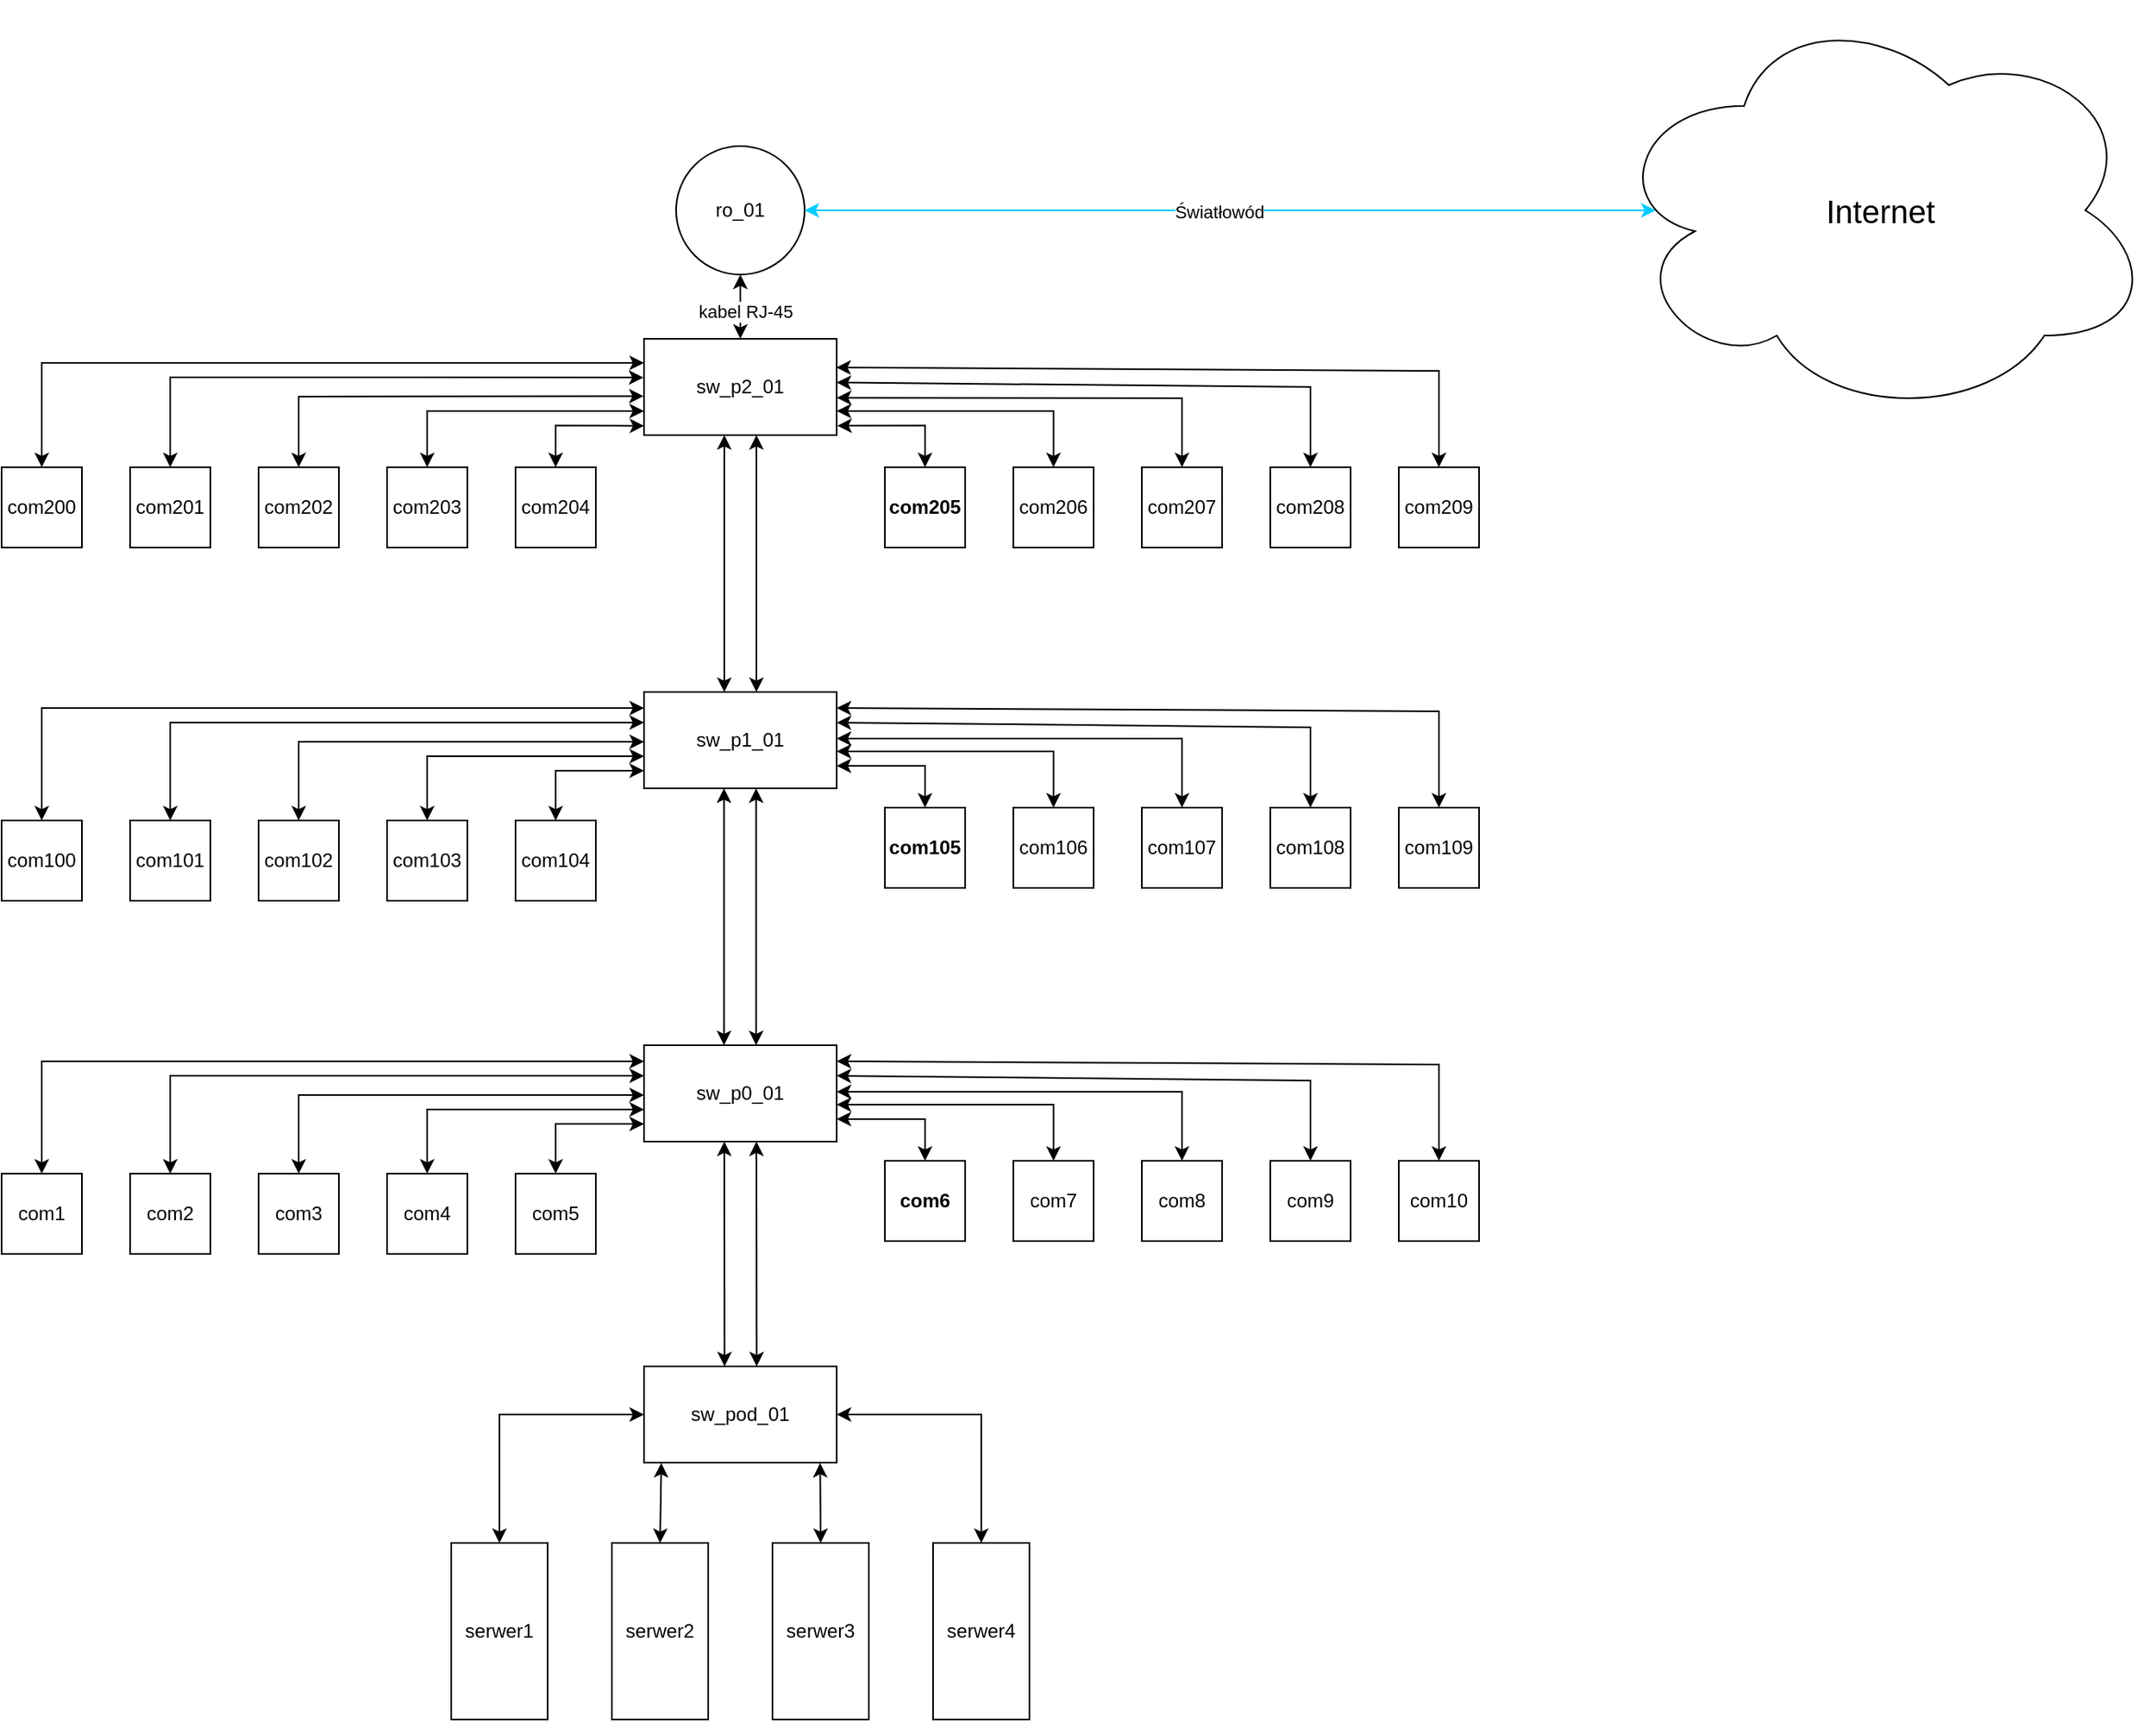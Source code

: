 <mxfile version="22.1.0" type="github">
  <diagram name="Strona-1" id="-qNimi1rRFu84z_x32jF">
    <mxGraphModel dx="3447" dy="988" grid="1" gridSize="10" guides="1" tooltips="1" connect="1" arrows="1" fold="1" page="1" pageScale="1" pageWidth="1654" pageHeight="1169" math="0" shadow="0">
      <root>
        <mxCell id="0" />
        <mxCell id="1" parent="0" />
        <mxCell id="Sq6BDrDwM5FwB20v1xCq-422" value="ro_01" style="ellipse;whiteSpace=wrap;html=1;aspect=fixed;" vertex="1" parent="1">
          <mxGeometry x="-1050" y="120" width="80" height="80" as="geometry" />
        </mxCell>
        <mxCell id="Sq6BDrDwM5FwB20v1xCq-424" value="sw_p2_01" style="rounded=0;whiteSpace=wrap;html=1;" vertex="1" parent="1">
          <mxGeometry x="-1070" y="240" width="120" height="60" as="geometry" />
        </mxCell>
        <mxCell id="Sq6BDrDwM5FwB20v1xCq-425" value="sw_p1_01" style="rounded=0;whiteSpace=wrap;html=1;" vertex="1" parent="1">
          <mxGeometry x="-1070" y="460" width="120" height="60" as="geometry" />
        </mxCell>
        <mxCell id="Sq6BDrDwM5FwB20v1xCq-426" value="sw_p0_01" style="rounded=0;whiteSpace=wrap;html=1;" vertex="1" parent="1">
          <mxGeometry x="-1070" y="680" width="120" height="60" as="geometry" />
        </mxCell>
        <mxCell id="Sq6BDrDwM5FwB20v1xCq-427" value="sw_pod_01" style="rounded=0;whiteSpace=wrap;html=1;" vertex="1" parent="1">
          <mxGeometry x="-1070" y="880" width="120" height="60" as="geometry" />
        </mxCell>
        <mxCell id="Sq6BDrDwM5FwB20v1xCq-431" value="" style="endArrow=classic;startArrow=classic;html=1;rounded=0;entryX=0.5;entryY=1;entryDx=0;entryDy=0;" edge="1" parent="1" target="Sq6BDrDwM5FwB20v1xCq-422">
          <mxGeometry width="50" height="50" relative="1" as="geometry">
            <mxPoint x="-1010" y="240" as="sourcePoint" />
            <mxPoint x="-960" y="190" as="targetPoint" />
          </mxGeometry>
        </mxCell>
        <mxCell id="Sq6BDrDwM5FwB20v1xCq-516" value="kabel RJ-45" style="edgeLabel;html=1;align=center;verticalAlign=middle;resizable=0;points=[];" vertex="1" connectable="0" parent="Sq6BDrDwM5FwB20v1xCq-431">
          <mxGeometry x="-0.163" y="-3" relative="1" as="geometry">
            <mxPoint y="-1" as="offset" />
          </mxGeometry>
        </mxCell>
        <mxCell id="Sq6BDrDwM5FwB20v1xCq-435" value="" style="endArrow=classic;startArrow=classic;html=1;rounded=0;entryX=0.5;entryY=1;entryDx=0;entryDy=0;" edge="1" parent="1">
          <mxGeometry width="50" height="50" relative="1" as="geometry">
            <mxPoint x="-1019.83" y="880" as="sourcePoint" />
            <mxPoint x="-1020" y="740" as="targetPoint" />
          </mxGeometry>
        </mxCell>
        <mxCell id="Sq6BDrDwM5FwB20v1xCq-436" value="com204" style="whiteSpace=wrap;html=1;aspect=fixed;" vertex="1" parent="1">
          <mxGeometry x="-1150" y="320" width="50" height="50" as="geometry" />
        </mxCell>
        <mxCell id="Sq6BDrDwM5FwB20v1xCq-437" value="com202" style="whiteSpace=wrap;html=1;aspect=fixed;" vertex="1" parent="1">
          <mxGeometry x="-1310" y="320" width="50" height="50" as="geometry" />
        </mxCell>
        <mxCell id="Sq6BDrDwM5FwB20v1xCq-438" value="com203" style="whiteSpace=wrap;html=1;aspect=fixed;" vertex="1" parent="1">
          <mxGeometry x="-1230" y="320" width="50" height="50" as="geometry" />
        </mxCell>
        <mxCell id="Sq6BDrDwM5FwB20v1xCq-439" value="com201" style="whiteSpace=wrap;html=1;aspect=fixed;" vertex="1" parent="1">
          <mxGeometry x="-1390" y="320" width="50" height="50" as="geometry" />
        </mxCell>
        <mxCell id="Sq6BDrDwM5FwB20v1xCq-440" value="com200" style="whiteSpace=wrap;html=1;aspect=fixed;" vertex="1" parent="1">
          <mxGeometry x="-1470" y="320" width="50" height="50" as="geometry" />
        </mxCell>
        <mxCell id="Sq6BDrDwM5FwB20v1xCq-441" value="com205" style="whiteSpace=wrap;html=1;aspect=fixed;fontStyle=1" vertex="1" parent="1">
          <mxGeometry x="-920" y="320" width="50" height="50" as="geometry" />
        </mxCell>
        <mxCell id="Sq6BDrDwM5FwB20v1xCq-442" value="com206" style="whiteSpace=wrap;html=1;aspect=fixed;" vertex="1" parent="1">
          <mxGeometry x="-840" y="320" width="50" height="50" as="geometry" />
        </mxCell>
        <mxCell id="Sq6BDrDwM5FwB20v1xCq-443" value="com207" style="whiteSpace=wrap;html=1;aspect=fixed;" vertex="1" parent="1">
          <mxGeometry x="-760" y="320" width="50" height="50" as="geometry" />
        </mxCell>
        <mxCell id="Sq6BDrDwM5FwB20v1xCq-444" value="com208" style="whiteSpace=wrap;html=1;aspect=fixed;" vertex="1" parent="1">
          <mxGeometry x="-680" y="320" width="50" height="50" as="geometry" />
        </mxCell>
        <mxCell id="Sq6BDrDwM5FwB20v1xCq-445" value="com209" style="whiteSpace=wrap;html=1;aspect=fixed;" vertex="1" parent="1">
          <mxGeometry x="-600" y="320" width="50" height="50" as="geometry" />
        </mxCell>
        <mxCell id="Sq6BDrDwM5FwB20v1xCq-446" value="" style="endArrow=classic;startArrow=classic;html=1;rounded=0;exitX=0.5;exitY=0;exitDx=0;exitDy=0;entryX=0.001;entryY=0.904;entryDx=0;entryDy=0;entryPerimeter=0;" edge="1" parent="1" source="Sq6BDrDwM5FwB20v1xCq-436" target="Sq6BDrDwM5FwB20v1xCq-424">
          <mxGeometry width="50" height="50" relative="1" as="geometry">
            <mxPoint x="-1070" y="340" as="sourcePoint" />
            <mxPoint x="-1020" y="290" as="targetPoint" />
            <Array as="points">
              <mxPoint x="-1125" y="294" />
            </Array>
          </mxGeometry>
        </mxCell>
        <mxCell id="Sq6BDrDwM5FwB20v1xCq-447" value="" style="endArrow=classic;startArrow=classic;html=1;rounded=0;exitX=0.5;exitY=0;exitDx=0;exitDy=0;entryX=0;entryY=0.75;entryDx=0;entryDy=0;" edge="1" parent="1" source="Sq6BDrDwM5FwB20v1xCq-438" target="Sq6BDrDwM5FwB20v1xCq-424">
          <mxGeometry width="50" height="50" relative="1" as="geometry">
            <mxPoint x="-1070" y="340" as="sourcePoint" />
            <mxPoint x="-1020" y="290" as="targetPoint" />
            <Array as="points">
              <mxPoint x="-1205" y="285" />
            </Array>
          </mxGeometry>
        </mxCell>
        <mxCell id="Sq6BDrDwM5FwB20v1xCq-448" value="" style="endArrow=classic;startArrow=classic;html=1;rounded=0;entryX=-0.002;entryY=0.595;entryDx=0;entryDy=0;entryPerimeter=0;exitX=0.5;exitY=0;exitDx=0;exitDy=0;" edge="1" parent="1" source="Sq6BDrDwM5FwB20v1xCq-437" target="Sq6BDrDwM5FwB20v1xCq-424">
          <mxGeometry width="50" height="50" relative="1" as="geometry">
            <mxPoint x="-1240" y="330" as="sourcePoint" />
            <mxPoint x="-1190" y="280" as="targetPoint" />
            <Array as="points">
              <mxPoint x="-1285" y="276" />
            </Array>
          </mxGeometry>
        </mxCell>
        <mxCell id="Sq6BDrDwM5FwB20v1xCq-449" value="" style="endArrow=classic;startArrow=classic;html=1;rounded=0;exitX=0.5;exitY=0;exitDx=0;exitDy=0;entryX=-0.003;entryY=0.402;entryDx=0;entryDy=0;entryPerimeter=0;" edge="1" parent="1" source="Sq6BDrDwM5FwB20v1xCq-439" target="Sq6BDrDwM5FwB20v1xCq-424">
          <mxGeometry width="50" height="50" relative="1" as="geometry">
            <mxPoint x="-1290" y="300" as="sourcePoint" />
            <mxPoint x="-1240" y="250" as="targetPoint" />
            <Array as="points">
              <mxPoint x="-1365" y="264" />
            </Array>
          </mxGeometry>
        </mxCell>
        <mxCell id="Sq6BDrDwM5FwB20v1xCq-450" value="" style="endArrow=classic;startArrow=classic;html=1;rounded=0;exitX=0.5;exitY=0;exitDx=0;exitDy=0;entryX=0;entryY=0.25;entryDx=0;entryDy=0;" edge="1" parent="1" source="Sq6BDrDwM5FwB20v1xCq-440" target="Sq6BDrDwM5FwB20v1xCq-424">
          <mxGeometry width="50" height="50" relative="1" as="geometry">
            <mxPoint x="-1330" y="310" as="sourcePoint" />
            <mxPoint x="-1280" y="260" as="targetPoint" />
            <Array as="points">
              <mxPoint x="-1445" y="255" />
            </Array>
          </mxGeometry>
        </mxCell>
        <mxCell id="Sq6BDrDwM5FwB20v1xCq-451" value="" style="endArrow=classic;startArrow=classic;html=1;rounded=0;exitX=0.5;exitY=0;exitDx=0;exitDy=0;entryX=1.003;entryY=0.903;entryDx=0;entryDy=0;entryPerimeter=0;" edge="1" parent="1" source="Sq6BDrDwM5FwB20v1xCq-441" target="Sq6BDrDwM5FwB20v1xCq-424">
          <mxGeometry width="50" height="50" relative="1" as="geometry">
            <mxPoint x="-940" y="290" as="sourcePoint" />
            <mxPoint x="-890" y="240" as="targetPoint" />
            <Array as="points">
              <mxPoint x="-895" y="294" />
            </Array>
          </mxGeometry>
        </mxCell>
        <mxCell id="Sq6BDrDwM5FwB20v1xCq-452" value="" style="endArrow=classic;startArrow=classic;html=1;rounded=0;entryX=0.5;entryY=0;entryDx=0;entryDy=0;exitX=1;exitY=0.75;exitDx=0;exitDy=0;" edge="1" parent="1" source="Sq6BDrDwM5FwB20v1xCq-424" target="Sq6BDrDwM5FwB20v1xCq-442">
          <mxGeometry width="50" height="50" relative="1" as="geometry">
            <mxPoint x="-920" y="330" as="sourcePoint" />
            <mxPoint x="-870" y="280" as="targetPoint" />
            <Array as="points">
              <mxPoint x="-815" y="285" />
            </Array>
          </mxGeometry>
        </mxCell>
        <mxCell id="Sq6BDrDwM5FwB20v1xCq-453" value="" style="endArrow=classic;startArrow=classic;html=1;rounded=0;exitX=0.5;exitY=0;exitDx=0;exitDy=0;entryX=1.001;entryY=0.612;entryDx=0;entryDy=0;entryPerimeter=0;" edge="1" parent="1" source="Sq6BDrDwM5FwB20v1xCq-443" target="Sq6BDrDwM5FwB20v1xCq-424">
          <mxGeometry width="50" height="50" relative="1" as="geometry">
            <mxPoint x="-830" y="320" as="sourcePoint" />
            <mxPoint x="-780" y="270" as="targetPoint" />
            <Array as="points">
              <mxPoint x="-735" y="277" />
            </Array>
          </mxGeometry>
        </mxCell>
        <mxCell id="Sq6BDrDwM5FwB20v1xCq-454" value="" style="endArrow=classic;startArrow=classic;html=1;rounded=0;entryX=0.5;entryY=0;entryDx=0;entryDy=0;exitX=1;exitY=0.454;exitDx=0;exitDy=0;exitPerimeter=0;" edge="1" parent="1" source="Sq6BDrDwM5FwB20v1xCq-424" target="Sq6BDrDwM5FwB20v1xCq-444">
          <mxGeometry width="50" height="50" relative="1" as="geometry">
            <mxPoint x="-810" y="320" as="sourcePoint" />
            <mxPoint x="-760" y="270" as="targetPoint" />
            <Array as="points">
              <mxPoint x="-655" y="270" />
            </Array>
          </mxGeometry>
        </mxCell>
        <mxCell id="Sq6BDrDwM5FwB20v1xCq-455" value="" style="endArrow=classic;startArrow=classic;html=1;rounded=0;entryX=0.5;entryY=0;entryDx=0;entryDy=0;exitX=0.998;exitY=0.297;exitDx=0;exitDy=0;exitPerimeter=0;" edge="1" parent="1" source="Sq6BDrDwM5FwB20v1xCq-424" target="Sq6BDrDwM5FwB20v1xCq-445">
          <mxGeometry width="50" height="50" relative="1" as="geometry">
            <mxPoint x="-690" y="320" as="sourcePoint" />
            <mxPoint x="-640" y="270" as="targetPoint" />
            <Array as="points">
              <mxPoint x="-575" y="260" />
            </Array>
          </mxGeometry>
        </mxCell>
        <mxCell id="Sq6BDrDwM5FwB20v1xCq-456" value="com104" style="whiteSpace=wrap;html=1;aspect=fixed;" vertex="1" parent="1">
          <mxGeometry x="-1150" y="540" width="50" height="50" as="geometry" />
        </mxCell>
        <mxCell id="Sq6BDrDwM5FwB20v1xCq-457" value="com102" style="whiteSpace=wrap;html=1;aspect=fixed;" vertex="1" parent="1">
          <mxGeometry x="-1310" y="540" width="50" height="50" as="geometry" />
        </mxCell>
        <mxCell id="Sq6BDrDwM5FwB20v1xCq-458" value="&lt;p style=&quot;line-height: 120%;&quot;&gt;com103&lt;/p&gt;" style="whiteSpace=wrap;html=1;aspect=fixed;" vertex="1" parent="1">
          <mxGeometry x="-1230" y="540" width="50" height="50" as="geometry" />
        </mxCell>
        <mxCell id="Sq6BDrDwM5FwB20v1xCq-459" value="com101" style="whiteSpace=wrap;html=1;aspect=fixed;" vertex="1" parent="1">
          <mxGeometry x="-1390" y="540" width="50" height="50" as="geometry" />
        </mxCell>
        <mxCell id="Sq6BDrDwM5FwB20v1xCq-460" value="com100" style="whiteSpace=wrap;html=1;aspect=fixed;" vertex="1" parent="1">
          <mxGeometry x="-1470" y="540" width="50" height="50" as="geometry" />
        </mxCell>
        <mxCell id="Sq6BDrDwM5FwB20v1xCq-461" value="" style="endArrow=classic;startArrow=classic;html=1;rounded=0;exitX=0.5;exitY=0;exitDx=0;exitDy=0;entryX=0.001;entryY=0.904;entryDx=0;entryDy=0;entryPerimeter=0;" edge="1" parent="1" source="Sq6BDrDwM5FwB20v1xCq-456">
          <mxGeometry width="50" height="50" relative="1" as="geometry">
            <mxPoint x="-1125" y="535" as="sourcePoint" />
            <mxPoint x="-1070" y="509" as="targetPoint" />
            <Array as="points">
              <mxPoint x="-1125" y="509" />
            </Array>
          </mxGeometry>
        </mxCell>
        <mxCell id="Sq6BDrDwM5FwB20v1xCq-462" value="" style="endArrow=classic;startArrow=classic;html=1;rounded=0;exitX=0.5;exitY=0;exitDx=0;exitDy=0;entryX=0;entryY=0.75;entryDx=0;entryDy=0;" edge="1" parent="1" source="Sq6BDrDwM5FwB20v1xCq-458">
          <mxGeometry width="50" height="50" relative="1" as="geometry">
            <mxPoint x="-1205" y="535" as="sourcePoint" />
            <mxPoint x="-1070" y="500" as="targetPoint" />
            <Array as="points">
              <mxPoint x="-1205" y="500" />
            </Array>
          </mxGeometry>
        </mxCell>
        <mxCell id="Sq6BDrDwM5FwB20v1xCq-463" value="" style="endArrow=classic;startArrow=classic;html=1;rounded=0;entryX=-0.002;entryY=0.595;entryDx=0;entryDy=0;entryPerimeter=0;exitX=0.5;exitY=0;exitDx=0;exitDy=0;" edge="1" parent="1" source="Sq6BDrDwM5FwB20v1xCq-457">
          <mxGeometry width="50" height="50" relative="1" as="geometry">
            <mxPoint x="-1285" y="535" as="sourcePoint" />
            <mxPoint x="-1070" y="491" as="targetPoint" />
            <Array as="points">
              <mxPoint x="-1285" y="491" />
            </Array>
          </mxGeometry>
        </mxCell>
        <mxCell id="Sq6BDrDwM5FwB20v1xCq-464" value="" style="endArrow=classic;startArrow=classic;html=1;rounded=0;exitX=0.5;exitY=0;exitDx=0;exitDy=0;entryX=-0.003;entryY=0.402;entryDx=0;entryDy=0;entryPerimeter=0;" edge="1" parent="1" source="Sq6BDrDwM5FwB20v1xCq-459">
          <mxGeometry width="50" height="50" relative="1" as="geometry">
            <mxPoint x="-1365" y="535" as="sourcePoint" />
            <mxPoint x="-1070" y="479" as="targetPoint" />
            <Array as="points">
              <mxPoint x="-1365" y="479" />
            </Array>
          </mxGeometry>
        </mxCell>
        <mxCell id="Sq6BDrDwM5FwB20v1xCq-465" value="" style="endArrow=classic;startArrow=classic;html=1;rounded=0;exitX=0.5;exitY=0;exitDx=0;exitDy=0;entryX=0;entryY=0.25;entryDx=0;entryDy=0;" edge="1" parent="1" source="Sq6BDrDwM5FwB20v1xCq-460">
          <mxGeometry width="50" height="50" relative="1" as="geometry">
            <mxPoint x="-1445" y="535" as="sourcePoint" />
            <mxPoint x="-1070" y="470" as="targetPoint" />
            <Array as="points">
              <mxPoint x="-1445" y="470" />
            </Array>
          </mxGeometry>
        </mxCell>
        <mxCell id="Sq6BDrDwM5FwB20v1xCq-466" value="com105" style="whiteSpace=wrap;html=1;aspect=fixed;fontStyle=1" vertex="1" parent="1">
          <mxGeometry x="-920" y="532" width="50" height="50" as="geometry" />
        </mxCell>
        <mxCell id="Sq6BDrDwM5FwB20v1xCq-467" value="com106" style="whiteSpace=wrap;html=1;aspect=fixed;" vertex="1" parent="1">
          <mxGeometry x="-840" y="532" width="50" height="50" as="geometry" />
        </mxCell>
        <mxCell id="Sq6BDrDwM5FwB20v1xCq-468" value="com107" style="whiteSpace=wrap;html=1;aspect=fixed;" vertex="1" parent="1">
          <mxGeometry x="-760" y="532" width="50" height="50" as="geometry" />
        </mxCell>
        <mxCell id="Sq6BDrDwM5FwB20v1xCq-469" value="com108" style="whiteSpace=wrap;html=1;aspect=fixed;" vertex="1" parent="1">
          <mxGeometry x="-680" y="532" width="50" height="50" as="geometry" />
        </mxCell>
        <mxCell id="Sq6BDrDwM5FwB20v1xCq-470" value="com109" style="whiteSpace=wrap;html=1;aspect=fixed;" vertex="1" parent="1">
          <mxGeometry x="-600" y="532" width="50" height="50" as="geometry" />
        </mxCell>
        <mxCell id="Sq6BDrDwM5FwB20v1xCq-471" value="" style="endArrow=classic;startArrow=classic;html=1;rounded=0;exitX=0.5;exitY=0;exitDx=0;exitDy=0;entryX=1.003;entryY=0.903;entryDx=0;entryDy=0;entryPerimeter=0;" edge="1" parent="1" source="Sq6BDrDwM5FwB20v1xCq-466">
          <mxGeometry width="50" height="50" relative="1" as="geometry">
            <mxPoint x="-940" y="502" as="sourcePoint" />
            <mxPoint x="-950" y="506" as="targetPoint" />
            <Array as="points">
              <mxPoint x="-895" y="506" />
            </Array>
          </mxGeometry>
        </mxCell>
        <mxCell id="Sq6BDrDwM5FwB20v1xCq-472" value="" style="endArrow=classic;startArrow=classic;html=1;rounded=0;entryX=0.5;entryY=0;entryDx=0;entryDy=0;exitX=1;exitY=0.75;exitDx=0;exitDy=0;" edge="1" parent="1" target="Sq6BDrDwM5FwB20v1xCq-467">
          <mxGeometry width="50" height="50" relative="1" as="geometry">
            <mxPoint x="-950" y="497" as="sourcePoint" />
            <mxPoint x="-870" y="492" as="targetPoint" />
            <Array as="points">
              <mxPoint x="-815" y="497" />
            </Array>
          </mxGeometry>
        </mxCell>
        <mxCell id="Sq6BDrDwM5FwB20v1xCq-473" value="" style="endArrow=classic;startArrow=classic;html=1;rounded=0;exitX=0.5;exitY=0;exitDx=0;exitDy=0;entryX=1.001;entryY=0.612;entryDx=0;entryDy=0;entryPerimeter=0;" edge="1" parent="1" source="Sq6BDrDwM5FwB20v1xCq-468">
          <mxGeometry width="50" height="50" relative="1" as="geometry">
            <mxPoint x="-830" y="532" as="sourcePoint" />
            <mxPoint x="-950" y="489" as="targetPoint" />
            <Array as="points">
              <mxPoint x="-735" y="489" />
            </Array>
          </mxGeometry>
        </mxCell>
        <mxCell id="Sq6BDrDwM5FwB20v1xCq-474" value="" style="endArrow=classic;startArrow=classic;html=1;rounded=0;entryX=0.5;entryY=0;entryDx=0;entryDy=0;exitX=1;exitY=0.317;exitDx=0;exitDy=0;exitPerimeter=0;" edge="1" parent="1" target="Sq6BDrDwM5FwB20v1xCq-469" source="Sq6BDrDwM5FwB20v1xCq-425">
          <mxGeometry width="50" height="50" relative="1" as="geometry">
            <mxPoint x="-949" y="479" as="sourcePoint" />
            <mxPoint x="-760" y="482" as="targetPoint" />
            <Array as="points">
              <mxPoint x="-655" y="482" />
            </Array>
          </mxGeometry>
        </mxCell>
        <mxCell id="Sq6BDrDwM5FwB20v1xCq-475" value="" style="endArrow=classic;startArrow=classic;html=1;rounded=0;entryX=0.5;entryY=0;entryDx=0;entryDy=0;exitX=0.998;exitY=0.297;exitDx=0;exitDy=0;exitPerimeter=0;" edge="1" parent="1" target="Sq6BDrDwM5FwB20v1xCq-470">
          <mxGeometry width="50" height="50" relative="1" as="geometry">
            <mxPoint x="-950" y="470" as="sourcePoint" />
            <mxPoint x="-640" y="482" as="targetPoint" />
            <Array as="points">
              <mxPoint x="-575" y="472" />
            </Array>
          </mxGeometry>
        </mxCell>
        <mxCell id="Sq6BDrDwM5FwB20v1xCq-476" value="com5" style="whiteSpace=wrap;html=1;aspect=fixed;" vertex="1" parent="1">
          <mxGeometry x="-1150" y="760" width="50" height="50" as="geometry" />
        </mxCell>
        <mxCell id="Sq6BDrDwM5FwB20v1xCq-477" value="com3" style="whiteSpace=wrap;html=1;aspect=fixed;" vertex="1" parent="1">
          <mxGeometry x="-1310" y="760" width="50" height="50" as="geometry" />
        </mxCell>
        <mxCell id="Sq6BDrDwM5FwB20v1xCq-478" value="com4" style="whiteSpace=wrap;html=1;aspect=fixed;" vertex="1" parent="1">
          <mxGeometry x="-1230" y="760" width="50" height="50" as="geometry" />
        </mxCell>
        <mxCell id="Sq6BDrDwM5FwB20v1xCq-479" value="com2" style="whiteSpace=wrap;html=1;aspect=fixed;" vertex="1" parent="1">
          <mxGeometry x="-1390" y="760" width="50" height="50" as="geometry" />
        </mxCell>
        <mxCell id="Sq6BDrDwM5FwB20v1xCq-480" value="com1" style="whiteSpace=wrap;html=1;aspect=fixed;" vertex="1" parent="1">
          <mxGeometry x="-1470" y="760" width="50" height="50" as="geometry" />
        </mxCell>
        <mxCell id="Sq6BDrDwM5FwB20v1xCq-481" value="" style="endArrow=classic;startArrow=classic;html=1;rounded=0;exitX=0.5;exitY=0;exitDx=0;exitDy=0;entryX=0.001;entryY=0.904;entryDx=0;entryDy=0;entryPerimeter=0;" edge="1" parent="1" source="Sq6BDrDwM5FwB20v1xCq-476">
          <mxGeometry width="50" height="50" relative="1" as="geometry">
            <mxPoint x="-1125" y="755" as="sourcePoint" />
            <mxPoint x="-1070" y="729" as="targetPoint" />
            <Array as="points">
              <mxPoint x="-1125" y="729" />
            </Array>
          </mxGeometry>
        </mxCell>
        <mxCell id="Sq6BDrDwM5FwB20v1xCq-482" value="" style="endArrow=classic;startArrow=classic;html=1;rounded=0;exitX=0.5;exitY=0;exitDx=0;exitDy=0;entryX=0;entryY=0.75;entryDx=0;entryDy=0;" edge="1" parent="1" source="Sq6BDrDwM5FwB20v1xCq-478">
          <mxGeometry width="50" height="50" relative="1" as="geometry">
            <mxPoint x="-1205" y="755" as="sourcePoint" />
            <mxPoint x="-1070" y="720" as="targetPoint" />
            <Array as="points">
              <mxPoint x="-1205" y="720" />
            </Array>
          </mxGeometry>
        </mxCell>
        <mxCell id="Sq6BDrDwM5FwB20v1xCq-483" value="" style="endArrow=classic;startArrow=classic;html=1;rounded=0;entryX=-0.002;entryY=0.595;entryDx=0;entryDy=0;entryPerimeter=0;exitX=0.5;exitY=0;exitDx=0;exitDy=0;" edge="1" parent="1" source="Sq6BDrDwM5FwB20v1xCq-477">
          <mxGeometry width="50" height="50" relative="1" as="geometry">
            <mxPoint x="-1285" y="755" as="sourcePoint" />
            <mxPoint x="-1070" y="711" as="targetPoint" />
            <Array as="points">
              <mxPoint x="-1285" y="711" />
            </Array>
          </mxGeometry>
        </mxCell>
        <mxCell id="Sq6BDrDwM5FwB20v1xCq-484" value="" style="endArrow=classic;startArrow=classic;html=1;rounded=0;exitX=0.5;exitY=0;exitDx=0;exitDy=0;entryX=-0.003;entryY=0.402;entryDx=0;entryDy=0;entryPerimeter=0;" edge="1" parent="1" source="Sq6BDrDwM5FwB20v1xCq-479">
          <mxGeometry width="50" height="50" relative="1" as="geometry">
            <mxPoint x="-1365" y="755" as="sourcePoint" />
            <mxPoint x="-1070" y="699" as="targetPoint" />
            <Array as="points">
              <mxPoint x="-1365" y="699" />
            </Array>
          </mxGeometry>
        </mxCell>
        <mxCell id="Sq6BDrDwM5FwB20v1xCq-485" value="" style="endArrow=classic;startArrow=classic;html=1;rounded=0;exitX=0.5;exitY=0;exitDx=0;exitDy=0;entryX=0;entryY=0.25;entryDx=0;entryDy=0;" edge="1" parent="1" source="Sq6BDrDwM5FwB20v1xCq-480">
          <mxGeometry width="50" height="50" relative="1" as="geometry">
            <mxPoint x="-1445" y="755" as="sourcePoint" />
            <mxPoint x="-1070" y="690" as="targetPoint" />
            <Array as="points">
              <mxPoint x="-1445" y="690" />
            </Array>
          </mxGeometry>
        </mxCell>
        <mxCell id="Sq6BDrDwM5FwB20v1xCq-486" value="com6" style="whiteSpace=wrap;html=1;aspect=fixed;fontStyle=1" vertex="1" parent="1">
          <mxGeometry x="-920" y="752" width="50" height="50" as="geometry" />
        </mxCell>
        <mxCell id="Sq6BDrDwM5FwB20v1xCq-487" value="com7" style="whiteSpace=wrap;html=1;aspect=fixed;" vertex="1" parent="1">
          <mxGeometry x="-840" y="752" width="50" height="50" as="geometry" />
        </mxCell>
        <mxCell id="Sq6BDrDwM5FwB20v1xCq-488" value="com8" style="whiteSpace=wrap;html=1;aspect=fixed;" vertex="1" parent="1">
          <mxGeometry x="-760" y="752" width="50" height="50" as="geometry" />
        </mxCell>
        <mxCell id="Sq6BDrDwM5FwB20v1xCq-489" value="com9" style="whiteSpace=wrap;html=1;aspect=fixed;" vertex="1" parent="1">
          <mxGeometry x="-680" y="752" width="50" height="50" as="geometry" />
        </mxCell>
        <mxCell id="Sq6BDrDwM5FwB20v1xCq-490" value="com10" style="whiteSpace=wrap;html=1;aspect=fixed;" vertex="1" parent="1">
          <mxGeometry x="-600" y="752" width="50" height="50" as="geometry" />
        </mxCell>
        <mxCell id="Sq6BDrDwM5FwB20v1xCq-491" value="" style="endArrow=classic;startArrow=classic;html=1;rounded=0;exitX=0.5;exitY=0;exitDx=0;exitDy=0;entryX=1.003;entryY=0.903;entryDx=0;entryDy=0;entryPerimeter=0;" edge="1" parent="1" source="Sq6BDrDwM5FwB20v1xCq-486">
          <mxGeometry width="50" height="50" relative="1" as="geometry">
            <mxPoint x="-940" y="722" as="sourcePoint" />
            <mxPoint x="-950" y="726" as="targetPoint" />
            <Array as="points">
              <mxPoint x="-895" y="726" />
            </Array>
          </mxGeometry>
        </mxCell>
        <mxCell id="Sq6BDrDwM5FwB20v1xCq-492" value="" style="endArrow=classic;startArrow=classic;html=1;rounded=0;entryX=0.5;entryY=0;entryDx=0;entryDy=0;exitX=1;exitY=0.75;exitDx=0;exitDy=0;" edge="1" parent="1" target="Sq6BDrDwM5FwB20v1xCq-487">
          <mxGeometry width="50" height="50" relative="1" as="geometry">
            <mxPoint x="-950" y="717" as="sourcePoint" />
            <mxPoint x="-870" y="712" as="targetPoint" />
            <Array as="points">
              <mxPoint x="-815" y="717" />
            </Array>
          </mxGeometry>
        </mxCell>
        <mxCell id="Sq6BDrDwM5FwB20v1xCq-493" value="" style="endArrow=classic;startArrow=classic;html=1;rounded=0;exitX=0.5;exitY=0;exitDx=0;exitDy=0;entryX=1.001;entryY=0.612;entryDx=0;entryDy=0;entryPerimeter=0;" edge="1" parent="1" source="Sq6BDrDwM5FwB20v1xCq-488">
          <mxGeometry width="50" height="50" relative="1" as="geometry">
            <mxPoint x="-830" y="752" as="sourcePoint" />
            <mxPoint x="-950" y="709" as="targetPoint" />
            <Array as="points">
              <mxPoint x="-735" y="709" />
            </Array>
          </mxGeometry>
        </mxCell>
        <mxCell id="Sq6BDrDwM5FwB20v1xCq-494" value="" style="endArrow=classic;startArrow=classic;html=1;rounded=0;entryX=0.5;entryY=0;entryDx=0;entryDy=0;exitX=1;exitY=0.317;exitDx=0;exitDy=0;exitPerimeter=0;" edge="1" parent="1" target="Sq6BDrDwM5FwB20v1xCq-489">
          <mxGeometry width="50" height="50" relative="1" as="geometry">
            <mxPoint x="-950" y="699" as="sourcePoint" />
            <mxPoint x="-760" y="702" as="targetPoint" />
            <Array as="points">
              <mxPoint x="-655" y="702" />
            </Array>
          </mxGeometry>
        </mxCell>
        <mxCell id="Sq6BDrDwM5FwB20v1xCq-495" value="" style="endArrow=classic;startArrow=classic;html=1;rounded=0;entryX=0.5;entryY=0;entryDx=0;entryDy=0;exitX=0.998;exitY=0.297;exitDx=0;exitDy=0;exitPerimeter=0;" edge="1" parent="1" target="Sq6BDrDwM5FwB20v1xCq-490">
          <mxGeometry width="50" height="50" relative="1" as="geometry">
            <mxPoint x="-950" y="690" as="sourcePoint" />
            <mxPoint x="-640" y="702" as="targetPoint" />
            <Array as="points">
              <mxPoint x="-575" y="692" />
            </Array>
          </mxGeometry>
        </mxCell>
        <mxCell id="Sq6BDrDwM5FwB20v1xCq-497" value="" style="endArrow=classic;startArrow=classic;html=1;rounded=0;exitX=0.5;exitY=0;exitDx=0;exitDy=0;entryX=0.5;entryY=1;entryDx=0;entryDy=0;" edge="1" parent="1">
          <mxGeometry width="50" height="50" relative="1" as="geometry">
            <mxPoint x="-1000" y="460" as="sourcePoint" />
            <mxPoint x="-1000" y="300" as="targetPoint" />
          </mxGeometry>
        </mxCell>
        <mxCell id="Sq6BDrDwM5FwB20v1xCq-498" value="" style="endArrow=classic;startArrow=classic;html=1;rounded=0;exitX=0.5;exitY=0;exitDx=0;exitDy=0;entryX=0.5;entryY=1;entryDx=0;entryDy=0;" edge="1" parent="1">
          <mxGeometry width="50" height="50" relative="1" as="geometry">
            <mxPoint x="-1020" y="460" as="sourcePoint" />
            <mxPoint x="-1020" y="300" as="targetPoint" />
          </mxGeometry>
        </mxCell>
        <mxCell id="Sq6BDrDwM5FwB20v1xCq-499" value="" style="endArrow=classic;startArrow=classic;html=1;rounded=0;exitX=0.5;exitY=0;exitDx=0;exitDy=0;entryX=0.5;entryY=1;entryDx=0;entryDy=0;" edge="1" parent="1">
          <mxGeometry width="50" height="50" relative="1" as="geometry">
            <mxPoint x="-1000.17" y="680" as="sourcePoint" />
            <mxPoint x="-1000.17" y="520" as="targetPoint" />
          </mxGeometry>
        </mxCell>
        <mxCell id="Sq6BDrDwM5FwB20v1xCq-500" value="" style="endArrow=classic;startArrow=classic;html=1;rounded=0;exitX=0.5;exitY=0;exitDx=0;exitDy=0;entryX=0.5;entryY=1;entryDx=0;entryDy=0;" edge="1" parent="1">
          <mxGeometry width="50" height="50" relative="1" as="geometry">
            <mxPoint x="-1020.17" y="680" as="sourcePoint" />
            <mxPoint x="-1020.17" y="520" as="targetPoint" />
          </mxGeometry>
        </mxCell>
        <mxCell id="Sq6BDrDwM5FwB20v1xCq-501" value="" style="endArrow=classic;startArrow=classic;html=1;rounded=0;entryX=0.5;entryY=1;entryDx=0;entryDy=0;" edge="1" parent="1">
          <mxGeometry width="50" height="50" relative="1" as="geometry">
            <mxPoint x="-999.83" y="880" as="sourcePoint" />
            <mxPoint x="-1000" y="740" as="targetPoint" />
          </mxGeometry>
        </mxCell>
        <mxCell id="Sq6BDrDwM5FwB20v1xCq-503" value="serwer1" style="rounded=0;whiteSpace=wrap;html=1;" vertex="1" parent="1">
          <mxGeometry x="-1190" y="990" width="60" height="110" as="geometry" />
        </mxCell>
        <mxCell id="Sq6BDrDwM5FwB20v1xCq-504" value="serwer2" style="rounded=0;whiteSpace=wrap;html=1;" vertex="1" parent="1">
          <mxGeometry x="-1090" y="990" width="60" height="110" as="geometry" />
        </mxCell>
        <mxCell id="Sq6BDrDwM5FwB20v1xCq-505" value="serwer3" style="rounded=0;whiteSpace=wrap;html=1;" vertex="1" parent="1">
          <mxGeometry x="-990" y="990" width="60" height="110" as="geometry" />
        </mxCell>
        <mxCell id="Sq6BDrDwM5FwB20v1xCq-506" value="serwer4" style="rounded=0;whiteSpace=wrap;html=1;" vertex="1" parent="1">
          <mxGeometry x="-890" y="990" width="60" height="110" as="geometry" />
        </mxCell>
        <mxCell id="Sq6BDrDwM5FwB20v1xCq-507" value="" style="endArrow=classic;startArrow=classic;html=1;rounded=0;exitX=0.5;exitY=0;exitDx=0;exitDy=0;entryX=0;entryY=0.5;entryDx=0;entryDy=0;" edge="1" parent="1" source="Sq6BDrDwM5FwB20v1xCq-503" target="Sq6BDrDwM5FwB20v1xCq-427">
          <mxGeometry width="50" height="50" relative="1" as="geometry">
            <mxPoint x="-920" y="950" as="sourcePoint" />
            <mxPoint x="-870" y="900" as="targetPoint" />
            <Array as="points">
              <mxPoint x="-1160" y="910" />
            </Array>
          </mxGeometry>
        </mxCell>
        <mxCell id="Sq6BDrDwM5FwB20v1xCq-508" value="" style="endArrow=classic;startArrow=classic;html=1;rounded=0;exitX=0.5;exitY=0;exitDx=0;exitDy=0;entryX=1;entryY=0.5;entryDx=0;entryDy=0;" edge="1" parent="1" source="Sq6BDrDwM5FwB20v1xCq-506" target="Sq6BDrDwM5FwB20v1xCq-427">
          <mxGeometry width="50" height="50" relative="1" as="geometry">
            <mxPoint x="-920" y="950" as="sourcePoint" />
            <mxPoint x="-870" y="900" as="targetPoint" />
            <Array as="points">
              <mxPoint x="-860" y="910" />
            </Array>
          </mxGeometry>
        </mxCell>
        <mxCell id="Sq6BDrDwM5FwB20v1xCq-509" value="" style="endArrow=classic;startArrow=classic;html=1;rounded=0;exitX=0.5;exitY=0;exitDx=0;exitDy=0;entryX=0.09;entryY=1.003;entryDx=0;entryDy=0;entryPerimeter=0;" edge="1" parent="1" source="Sq6BDrDwM5FwB20v1xCq-504" target="Sq6BDrDwM5FwB20v1xCq-427">
          <mxGeometry width="50" height="50" relative="1" as="geometry">
            <mxPoint x="-920" y="950" as="sourcePoint" />
            <mxPoint x="-870" y="900" as="targetPoint" />
          </mxGeometry>
        </mxCell>
        <mxCell id="Sq6BDrDwM5FwB20v1xCq-510" value="" style="endArrow=classic;startArrow=classic;html=1;rounded=0;exitX=0.5;exitY=0;exitDx=0;exitDy=0;entryX=0.914;entryY=1.003;entryDx=0;entryDy=0;entryPerimeter=0;" edge="1" parent="1" source="Sq6BDrDwM5FwB20v1xCq-505" target="Sq6BDrDwM5FwB20v1xCq-427">
          <mxGeometry width="50" height="50" relative="1" as="geometry">
            <mxPoint x="-920" y="950" as="sourcePoint" />
            <mxPoint x="-870" y="900" as="targetPoint" />
          </mxGeometry>
        </mxCell>
        <mxCell id="Sq6BDrDwM5FwB20v1xCq-511" value="" style="endArrow=classic;startArrow=classic;html=1;rounded=0;exitX=1;exitY=0.5;exitDx=0;exitDy=0;fillColor=#dae8fc;strokeColor=#00ccff;" edge="1" parent="1" source="Sq6BDrDwM5FwB20v1xCq-422">
          <mxGeometry width="50" height="50" relative="1" as="geometry">
            <mxPoint x="-330" y="320" as="sourcePoint" />
            <mxPoint x="-440" y="160" as="targetPoint" />
          </mxGeometry>
        </mxCell>
        <mxCell id="Sq6BDrDwM5FwB20v1xCq-515" value="Światłowód" style="edgeLabel;html=1;align=center;verticalAlign=middle;resizable=0;points=[];" vertex="1" connectable="0" parent="Sq6BDrDwM5FwB20v1xCq-511">
          <mxGeometry x="-0.026" y="-1" relative="1" as="geometry">
            <mxPoint as="offset" />
          </mxGeometry>
        </mxCell>
        <mxCell id="Sq6BDrDwM5FwB20v1xCq-512" value="&lt;font style=&quot;font-size: 20px;&quot;&gt;Internet&lt;/font&gt;" style="ellipse;shape=cloud;whiteSpace=wrap;html=1;" vertex="1" parent="1">
          <mxGeometry x="-470" y="30" width="340" height="260" as="geometry" />
        </mxCell>
      </root>
    </mxGraphModel>
  </diagram>
</mxfile>

